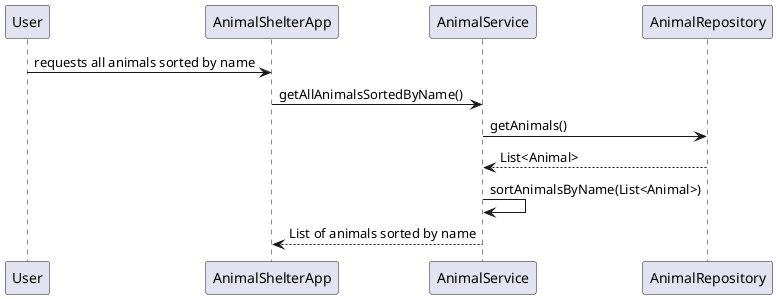 @startuml

User -> AnimalShelterApp : requests all animals sorted by name
AnimalShelterApp -> AnimalService : getAllAnimalsSortedByName()
AnimalService -> AnimalRepository : getAnimals()
AnimalService <-- AnimalRepository : List<Animal>
AnimalService -> AnimalService : sortAnimalsByName(List<Animal>)
AnimalShelterApp <-- AnimalService : List of animals sorted by name

@enduml
